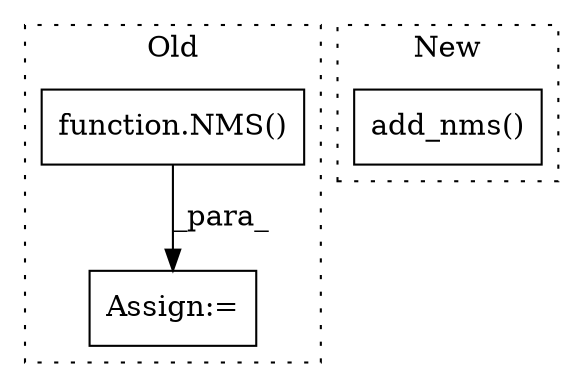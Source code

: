 digraph G {
subgraph cluster0 {
1 [label="function.NMS()" a="75" s="1353" l="5" shape="box"];
3 [label="Assign:=" a="68" s="1350" l="3" shape="box"];
label = "Old";
style="dotted";
}
subgraph cluster1 {
2 [label="add_nms()" a="75" s="1349" l="15" shape="box"];
label = "New";
style="dotted";
}
1 -> 3 [label="_para_"];
}